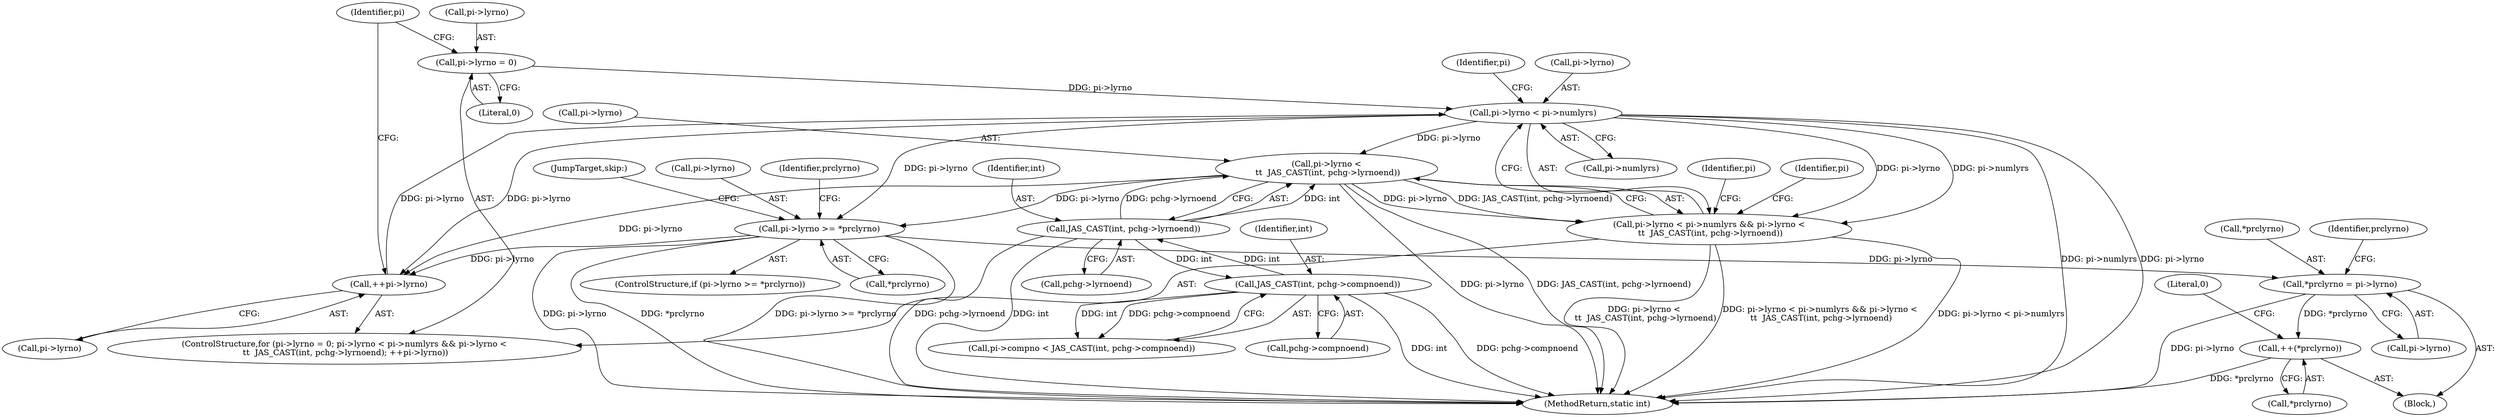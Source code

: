 digraph "0_jasper_aa0b0f79ade5eef8b0e7a214c03f5af54b36ba7d_1@pointer" {
"1000181" [label="(Call,pi->lyrno < pi->numlyrs)"];
"1000175" [label="(Call,pi->lyrno = 0)"];
"1000197" [label="(Call,++pi->lyrno)"];
"1000181" [label="(Call,pi->lyrno < pi->numlyrs)"];
"1000308" [label="(Call,pi->lyrno >= *prclyrno)"];
"1000188" [label="(Call,pi->lyrno <\n \t\t  JAS_CAST(int, pchg->lyrnoend))"];
"1000192" [label="(Call,JAS_CAST(int, pchg->lyrnoend))"];
"1000235" [label="(Call,JAS_CAST(int, pchg->compnoend))"];
"1000180" [label="(Call,pi->lyrno < pi->numlyrs && pi->lyrno <\n \t\t  JAS_CAST(int, pchg->lyrnoend))"];
"1000315" [label="(Call,*prclyrno = pi->lyrno)"];
"1000321" [label="(Call,++(*prclyrno))"];
"1000189" [label="(Call,pi->lyrno)"];
"1000190" [label="(Identifier,pi)"];
"1000315" [label="(Call,*prclyrno = pi->lyrno)"];
"1000309" [label="(Call,pi->lyrno)"];
"1000185" [label="(Call,pi->numlyrs)"];
"1000316" [label="(Call,*prclyrno)"];
"1000175" [label="(Call,pi->lyrno = 0)"];
"1000193" [label="(Identifier,int)"];
"1000321" [label="(Call,++(*prclyrno))"];
"1000176" [label="(Call,pi->lyrno)"];
"1000182" [label="(Call,pi->lyrno)"];
"1000318" [label="(Call,pi->lyrno)"];
"1000325" [label="(Literal,0)"];
"1000236" [label="(Identifier,int)"];
"1000179" [label="(Literal,0)"];
"1000322" [label="(Call,*prclyrno)"];
"1000174" [label="(ControlStructure,for (pi->lyrno = 0; pi->lyrno < pi->numlyrs && pi->lyrno <\n \t\t  JAS_CAST(int, pchg->lyrnoend); ++pi->lyrno))"];
"1000307" [label="(ControlStructure,if (pi->lyrno >= *prclyrno))"];
"1000171" [label="(Identifier,pi)"];
"1000206" [label="(Identifier,pi)"];
"1000237" [label="(Call,pchg->compnoend)"];
"1000192" [label="(Call,JAS_CAST(int, pchg->lyrnoend))"];
"1000323" [label="(Identifier,prclyrno)"];
"1000317" [label="(Identifier,prclyrno)"];
"1000235" [label="(Call,JAS_CAST(int, pchg->compnoend))"];
"1000181" [label="(Call,pi->lyrno < pi->numlyrs)"];
"1000180" [label="(Call,pi->lyrno < pi->numlyrs && pi->lyrno <\n \t\t  JAS_CAST(int, pchg->lyrnoend))"];
"1000308" [label="(Call,pi->lyrno >= *prclyrno)"];
"1000326" [label="(JumpTarget,skip:)"];
"1000329" [label="(MethodReturn,static int)"];
"1000198" [label="(Call,pi->lyrno)"];
"1000231" [label="(Call,pi->compno < JAS_CAST(int, pchg->compnoend))"];
"1000194" [label="(Call,pchg->lyrnoend)"];
"1000197" [label="(Call,++pi->lyrno)"];
"1000183" [label="(Identifier,pi)"];
"1000314" [label="(Block,)"];
"1000188" [label="(Call,pi->lyrno <\n \t\t  JAS_CAST(int, pchg->lyrnoend))"];
"1000312" [label="(Call,*prclyrno)"];
"1000181" -> "1000180"  [label="AST: "];
"1000181" -> "1000185"  [label="CFG: "];
"1000182" -> "1000181"  [label="AST: "];
"1000185" -> "1000181"  [label="AST: "];
"1000190" -> "1000181"  [label="CFG: "];
"1000180" -> "1000181"  [label="CFG: "];
"1000181" -> "1000329"  [label="DDG: pi->numlyrs"];
"1000181" -> "1000329"  [label="DDG: pi->lyrno"];
"1000181" -> "1000180"  [label="DDG: pi->lyrno"];
"1000181" -> "1000180"  [label="DDG: pi->numlyrs"];
"1000175" -> "1000181"  [label="DDG: pi->lyrno"];
"1000197" -> "1000181"  [label="DDG: pi->lyrno"];
"1000181" -> "1000188"  [label="DDG: pi->lyrno"];
"1000181" -> "1000197"  [label="DDG: pi->lyrno"];
"1000181" -> "1000308"  [label="DDG: pi->lyrno"];
"1000175" -> "1000174"  [label="AST: "];
"1000175" -> "1000179"  [label="CFG: "];
"1000176" -> "1000175"  [label="AST: "];
"1000179" -> "1000175"  [label="AST: "];
"1000183" -> "1000175"  [label="CFG: "];
"1000197" -> "1000174"  [label="AST: "];
"1000197" -> "1000198"  [label="CFG: "];
"1000198" -> "1000197"  [label="AST: "];
"1000183" -> "1000197"  [label="CFG: "];
"1000308" -> "1000197"  [label="DDG: pi->lyrno"];
"1000188" -> "1000197"  [label="DDG: pi->lyrno"];
"1000308" -> "1000307"  [label="AST: "];
"1000308" -> "1000312"  [label="CFG: "];
"1000309" -> "1000308"  [label="AST: "];
"1000312" -> "1000308"  [label="AST: "];
"1000317" -> "1000308"  [label="CFG: "];
"1000326" -> "1000308"  [label="CFG: "];
"1000308" -> "1000329"  [label="DDG: pi->lyrno"];
"1000308" -> "1000329"  [label="DDG: *prclyrno"];
"1000308" -> "1000329"  [label="DDG: pi->lyrno >= *prclyrno"];
"1000188" -> "1000308"  [label="DDG: pi->lyrno"];
"1000308" -> "1000315"  [label="DDG: pi->lyrno"];
"1000188" -> "1000180"  [label="AST: "];
"1000188" -> "1000192"  [label="CFG: "];
"1000189" -> "1000188"  [label="AST: "];
"1000192" -> "1000188"  [label="AST: "];
"1000180" -> "1000188"  [label="CFG: "];
"1000188" -> "1000329"  [label="DDG: pi->lyrno"];
"1000188" -> "1000329"  [label="DDG: JAS_CAST(int, pchg->lyrnoend)"];
"1000188" -> "1000180"  [label="DDG: pi->lyrno"];
"1000188" -> "1000180"  [label="DDG: JAS_CAST(int, pchg->lyrnoend)"];
"1000192" -> "1000188"  [label="DDG: int"];
"1000192" -> "1000188"  [label="DDG: pchg->lyrnoend"];
"1000192" -> "1000194"  [label="CFG: "];
"1000193" -> "1000192"  [label="AST: "];
"1000194" -> "1000192"  [label="AST: "];
"1000192" -> "1000329"  [label="DDG: pchg->lyrnoend"];
"1000192" -> "1000329"  [label="DDG: int"];
"1000235" -> "1000192"  [label="DDG: int"];
"1000192" -> "1000235"  [label="DDG: int"];
"1000235" -> "1000231"  [label="AST: "];
"1000235" -> "1000237"  [label="CFG: "];
"1000236" -> "1000235"  [label="AST: "];
"1000237" -> "1000235"  [label="AST: "];
"1000231" -> "1000235"  [label="CFG: "];
"1000235" -> "1000329"  [label="DDG: pchg->compnoend"];
"1000235" -> "1000329"  [label="DDG: int"];
"1000235" -> "1000231"  [label="DDG: int"];
"1000235" -> "1000231"  [label="DDG: pchg->compnoend"];
"1000180" -> "1000174"  [label="AST: "];
"1000206" -> "1000180"  [label="CFG: "];
"1000171" -> "1000180"  [label="CFG: "];
"1000180" -> "1000329"  [label="DDG: pi->lyrno < pi->numlyrs"];
"1000180" -> "1000329"  [label="DDG: pi->lyrno <\n \t\t  JAS_CAST(int, pchg->lyrnoend)"];
"1000180" -> "1000329"  [label="DDG: pi->lyrno < pi->numlyrs && pi->lyrno <\n \t\t  JAS_CAST(int, pchg->lyrnoend)"];
"1000315" -> "1000314"  [label="AST: "];
"1000315" -> "1000318"  [label="CFG: "];
"1000316" -> "1000315"  [label="AST: "];
"1000318" -> "1000315"  [label="AST: "];
"1000323" -> "1000315"  [label="CFG: "];
"1000315" -> "1000329"  [label="DDG: pi->lyrno"];
"1000315" -> "1000321"  [label="DDG: *prclyrno"];
"1000321" -> "1000314"  [label="AST: "];
"1000321" -> "1000322"  [label="CFG: "];
"1000322" -> "1000321"  [label="AST: "];
"1000325" -> "1000321"  [label="CFG: "];
"1000321" -> "1000329"  [label="DDG: *prclyrno"];
}
